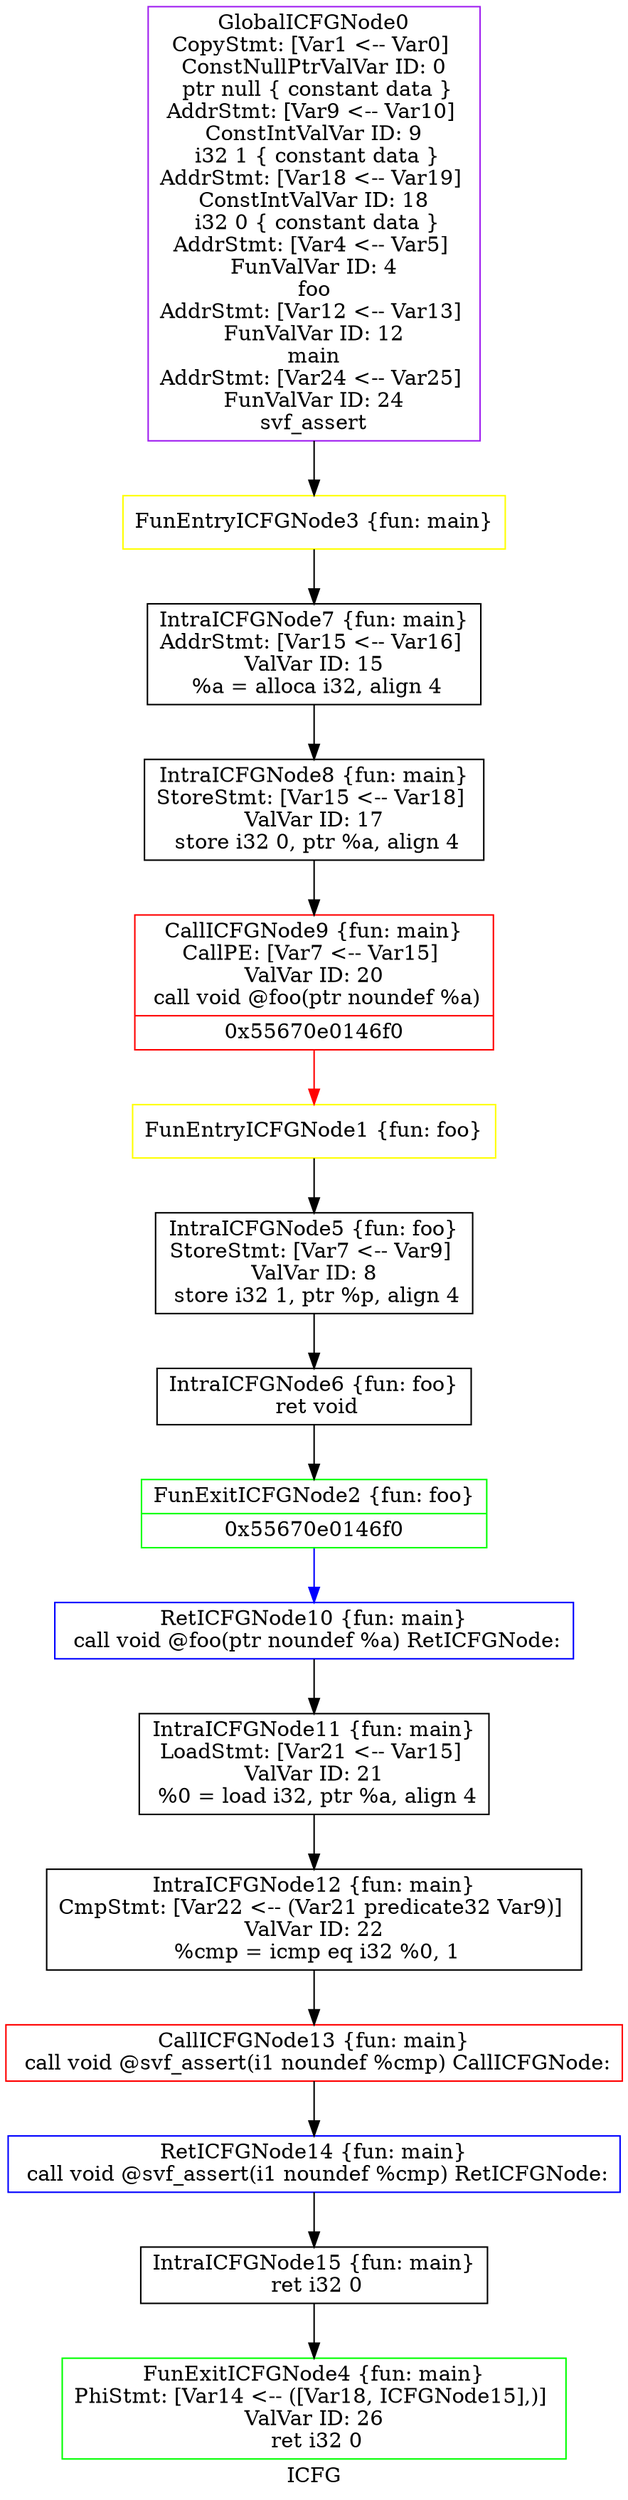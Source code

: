 digraph "ICFG" {
	label="ICFG";

	Node0x55670e020770 [shape=record,color=purple,label="{GlobalICFGNode0\nCopyStmt: [Var1 \<-- Var0]  \nConstNullPtrValVar ID: 0\n ptr null \{ constant data \}\nAddrStmt: [Var9 \<-- Var10]  \nConstIntValVar ID: 9\n i32 1 \{ constant data \}\nAddrStmt: [Var18 \<-- Var19]  \nConstIntValVar ID: 18\n i32 0 \{ constant data \}\nAddrStmt: [Var4 \<-- Var5]  \nFunValVar ID: 4\nfoo\nAddrStmt: [Var12 \<-- Var13]  \nFunValVar ID: 12\nmain\nAddrStmt: [Var24 \<-- Var25]  \nFunValVar ID: 24\nsvf_assert}"];
	Node0x55670e020770 -> Node0x55670e030ff0[style=solid];
	Node0x55670e063810 [shape=record,color=yellow,label="{FunEntryICFGNode1 \{fun: foo\}}"];
	Node0x55670e063810 -> Node0x55670e014040[style=solid];
	Node0x55670e013c30 [shape=record,color=green,label="{FunExitICFGNode2 \{fun: foo\}|{<s0>0x55670e0146f0}}"];
	Node0x55670e013c30:s0 -> Node0x55670e014a90[style=solid,color=blue];
	Node0x55670e030ff0 [shape=record,color=yellow,label="{FunEntryICFGNode3 \{fun: main\}}"];
	Node0x55670e030ff0 -> Node0x55670dffaa20[style=solid];
	Node0x55670e00d5a0 [shape=record,color=green,label="{FunExitICFGNode4 \{fun: main\}\nPhiStmt: [Var14 \<-- ([Var18, ICFGNode15],)]  \nValVar ID: 26\n   ret i32 0 }"];
	Node0x55670e014040 [shape=record,color=black,label="{IntraICFGNode5 \{fun: foo\}\nStoreStmt: [Var7 \<-- Var9]  \nValVar ID: 8\n   store i32 1, ptr %p, align 4 }"];
	Node0x55670e014040 -> Node0x55670e0350f0[style=solid];
	Node0x55670e0350f0 [shape=record,color=black,label="{IntraICFGNode6 \{fun: foo\}\n   ret void }"];
	Node0x55670e0350f0 -> Node0x55670e013c30[style=solid];
	Node0x55670dffaa20 [shape=record,color=black,label="{IntraICFGNode7 \{fun: main\}\nAddrStmt: [Var15 \<-- Var16]  \nValVar ID: 15\n   %a = alloca i32, align 4 }"];
	Node0x55670dffaa20 -> Node0x55670e05e260[style=solid];
	Node0x55670e05e260 [shape=record,color=black,label="{IntraICFGNode8 \{fun: main\}\nStoreStmt: [Var15 \<-- Var18]  \nValVar ID: 17\n   store i32 0, ptr %a, align 4 }"];
	Node0x55670e05e260 -> Node0x55670e0146f0[style=solid];
	Node0x55670e0146f0 [shape=record,color=red,label="{CallICFGNode9 \{fun: main\}\nCallPE: [Var7 \<-- Var15]  \nValVar ID: 20\n   call void @foo(ptr noundef %a) |{<s0>0x55670e0146f0}}"];
	Node0x55670e0146f0:s0 -> Node0x55670e063810[style=solid,color=red];
	Node0x55670e014a90 [shape=record,color=blue,label="{RetICFGNode10 \{fun: main\}\n   call void @foo(ptr noundef %a) RetICFGNode: }"];
	Node0x55670e014a90 -> Node0x55670e014520[style=solid];
	Node0x55670e014520 [shape=record,color=black,label="{IntraICFGNode11 \{fun: main\}\nLoadStmt: [Var21 \<-- Var15]  \nValVar ID: 21\n   %0 = load i32, ptr %a, align 4 }"];
	Node0x55670e014520 -> Node0x55670dff79f0[style=solid];
	Node0x55670dff79f0 [shape=record,color=black,label="{IntraICFGNode12 \{fun: main\}\nCmpStmt: [Var22 \<-- (Var21 predicate32 Var9)]  \nValVar ID: 22\n   %cmp = icmp eq i32 %0, 1 }"];
	Node0x55670dff79f0 -> Node0x55670dffaf20[style=solid];
	Node0x55670dffaf20 [shape=record,color=red,label="{CallICFGNode13 \{fun: main\}\n   call void @svf_assert(i1 noundef %cmp) CallICFGNode: }"];
	Node0x55670dffaf20 -> Node0x55670e065960[style=solid];
	Node0x55670e065960 [shape=record,color=blue,label="{RetICFGNode14 \{fun: main\}\n   call void @svf_assert(i1 noundef %cmp) RetICFGNode: }"];
	Node0x55670e065960 -> Node0x55670e065ae0[style=solid];
	Node0x55670e065ae0 [shape=record,color=black,label="{IntraICFGNode15 \{fun: main\}\n   ret i32 0 }"];
	Node0x55670e065ae0 -> Node0x55670e00d5a0[style=solid];
}
